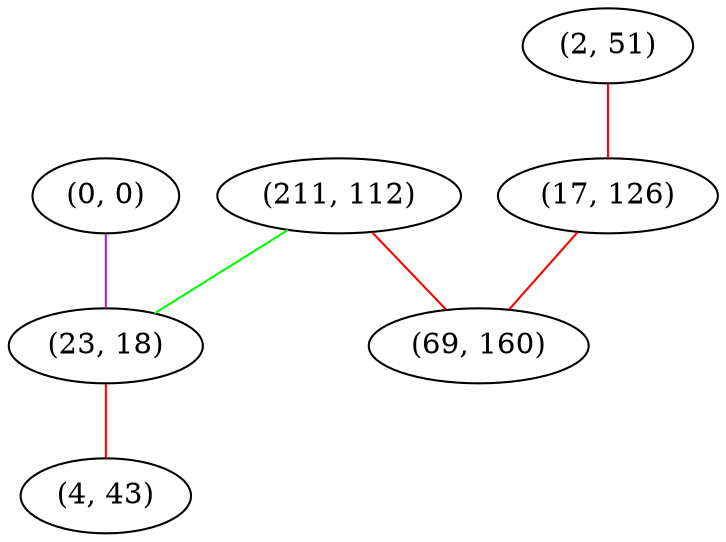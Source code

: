 graph "" {
"(0, 0)";
"(2, 51)";
"(211, 112)";
"(17, 126)";
"(23, 18)";
"(69, 160)";
"(4, 43)";
"(0, 0)" -- "(23, 18)"  [color=purple, key=0, weight=4];
"(2, 51)" -- "(17, 126)"  [color=red, key=0, weight=1];
"(211, 112)" -- "(23, 18)"  [color=green, key=0, weight=2];
"(211, 112)" -- "(69, 160)"  [color=red, key=0, weight=1];
"(17, 126)" -- "(69, 160)"  [color=red, key=0, weight=1];
"(23, 18)" -- "(4, 43)"  [color=red, key=0, weight=1];
}
